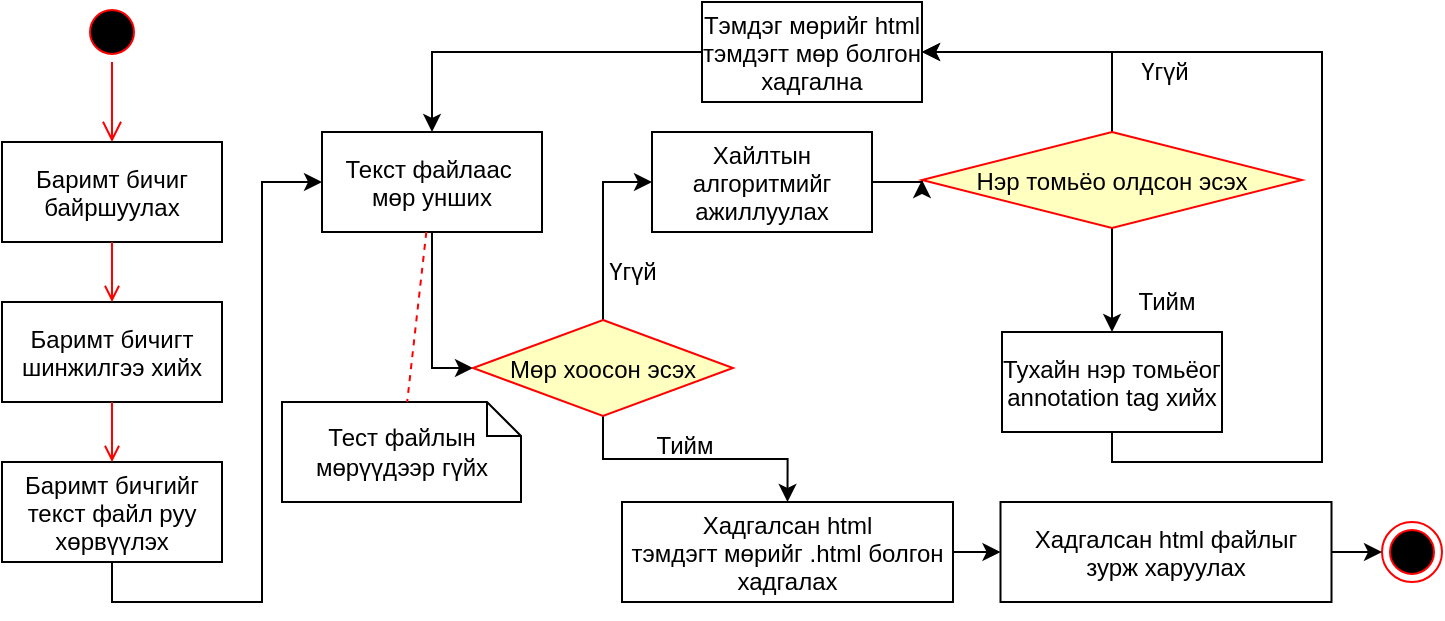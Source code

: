 <mxfile version="21.1.7" type="github" pages="2">
  <diagram name="Page-1" id="e7e014a7-5840-1c2e-5031-d8a46d1fe8dd">
    <mxGraphModel dx="1050" dy="541" grid="1" gridSize="10" guides="1" tooltips="1" connect="1" arrows="1" fold="1" page="1" pageScale="1" pageWidth="1169" pageHeight="826" background="none" math="0" shadow="0">
      <root>
        <mxCell id="0" />
        <mxCell id="1" parent="0" />
        <mxCell id="YRfmTEaoxgoKZ7beszuQ-43" value="" style="ellipse;shape=startState;fillColor=#000000;strokeColor=#ff0000;" parent="1" vertex="1">
          <mxGeometry x="190" y="230" width="30" height="30" as="geometry" />
        </mxCell>
        <mxCell id="YRfmTEaoxgoKZ7beszuQ-44" value="" style="edgeStyle=elbowEdgeStyle;elbow=horizontal;verticalAlign=bottom;endArrow=open;endSize=8;strokeColor=#FF0000;endFill=1;rounded=0" parent="1" source="YRfmTEaoxgoKZ7beszuQ-43" target="YRfmTEaoxgoKZ7beszuQ-45" edge="1">
          <mxGeometry x="-54.5" y="-118" as="geometry">
            <mxPoint x="125" y="80" as="targetPoint" />
          </mxGeometry>
        </mxCell>
        <mxCell id="YRfmTEaoxgoKZ7beszuQ-45" value="Баримт бичиг &#xa;байршуулах" style="" parent="1" vertex="1">
          <mxGeometry x="150" y="300" width="110" height="50" as="geometry" />
        </mxCell>
        <mxCell id="YRfmTEaoxgoKZ7beszuQ-46" value="Баримт бичигт &#xa;шинжилгээ хийх" style="" parent="1" vertex="1">
          <mxGeometry x="150" y="380" width="110" height="50" as="geometry" />
        </mxCell>
        <mxCell id="YRfmTEaoxgoKZ7beszuQ-47" value="" style="endArrow=open;strokeColor=#FF0000;endFill=1;rounded=0" parent="1" source="YRfmTEaoxgoKZ7beszuQ-45" target="YRfmTEaoxgoKZ7beszuQ-46" edge="1">
          <mxGeometry relative="1" as="geometry" />
        </mxCell>
        <mxCell id="oKRjK_xwlJoX3ZVG-Z-z-24" style="edgeStyle=orthogonalEdgeStyle;rounded=0;orthogonalLoop=1;jettySize=auto;html=1;exitX=0.5;exitY=1;exitDx=0;exitDy=0;entryX=0;entryY=0.5;entryDx=0;entryDy=0;" parent="1" source="YRfmTEaoxgoKZ7beszuQ-48" target="YRfmTEaoxgoKZ7beszuQ-56" edge="1">
          <mxGeometry relative="1" as="geometry">
            <mxPoint x="145.5" y="446" as="targetPoint" />
            <Array as="points">
              <mxPoint x="205" y="530" />
              <mxPoint x="280" y="530" />
              <mxPoint x="280" y="320" />
            </Array>
          </mxGeometry>
        </mxCell>
        <mxCell id="YRfmTEaoxgoKZ7beszuQ-48" value="Баримт бичгийг &#xa;текст файл руу&#xa;хөрвүүлэх" style="" parent="1" vertex="1">
          <mxGeometry x="150" y="460" width="110" height="50" as="geometry" />
        </mxCell>
        <mxCell id="YRfmTEaoxgoKZ7beszuQ-49" value="" style="endArrow=open;strokeColor=#FF0000;endFill=1;rounded=0" parent="1" source="YRfmTEaoxgoKZ7beszuQ-46" target="YRfmTEaoxgoKZ7beszuQ-48" edge="1">
          <mxGeometry relative="1" as="geometry" />
        </mxCell>
        <mxCell id="oKRjK_xwlJoX3ZVG-Z-z-32" style="edgeStyle=orthogonalEdgeStyle;rounded=0;orthogonalLoop=1;jettySize=auto;html=1;exitX=0.5;exitY=1;exitDx=0;exitDy=0;entryX=0;entryY=0.5;entryDx=0;entryDy=0;" parent="1" source="YRfmTEaoxgoKZ7beszuQ-56" target="oKRjK_xwlJoX3ZVG-Z-z-31" edge="1">
          <mxGeometry relative="1" as="geometry" />
        </mxCell>
        <mxCell id="YRfmTEaoxgoKZ7beszuQ-56" value="Текст файлаас &#xa;мөр унших" style="" parent="1" vertex="1">
          <mxGeometry x="310" y="295" width="110" height="50" as="geometry" />
        </mxCell>
        <mxCell id="oKRjK_xwlJoX3ZVG-Z-z-40" style="edgeStyle=orthogonalEdgeStyle;rounded=0;orthogonalLoop=1;jettySize=auto;html=1;exitX=0.5;exitY=1;exitDx=0;exitDy=0;entryX=0.5;entryY=0;entryDx=0;entryDy=0;" parent="1" source="YRfmTEaoxgoKZ7beszuQ-58" target="YRfmTEaoxgoKZ7beszuQ-73" edge="1">
          <mxGeometry relative="1" as="geometry" />
        </mxCell>
        <mxCell id="oKRjK_xwlJoX3ZVG-Z-z-43" style="edgeStyle=orthogonalEdgeStyle;rounded=0;orthogonalLoop=1;jettySize=auto;html=1;exitX=0.5;exitY=0;exitDx=0;exitDy=0;entryX=1;entryY=0.5;entryDx=0;entryDy=0;" parent="1" source="YRfmTEaoxgoKZ7beszuQ-58" target="oKRjK_xwlJoX3ZVG-Z-z-41" edge="1">
          <mxGeometry relative="1" as="geometry" />
        </mxCell>
        <mxCell id="YRfmTEaoxgoKZ7beszuQ-58" value="Нэр томьёо олдсон эсэх" style="rhombus;fillColor=#ffffc0;strokeColor=#ff0000;" parent="1" vertex="1">
          <mxGeometry x="610" y="295" width="190" height="48" as="geometry" />
        </mxCell>
        <mxCell id="ageqtazKNXKFQdyZyqM7-1" style="edgeStyle=orthogonalEdgeStyle;rounded=0;orthogonalLoop=1;jettySize=auto;html=1;exitX=1;exitY=0.5;exitDx=0;exitDy=0;entryX=0;entryY=0.5;entryDx=0;entryDy=0;" edge="1" parent="1" source="YRfmTEaoxgoKZ7beszuQ-64" target="YRfmTEaoxgoKZ7beszuQ-58">
          <mxGeometry relative="1" as="geometry">
            <mxPoint x="600" y="320" as="targetPoint" />
          </mxGeometry>
        </mxCell>
        <mxCell id="YRfmTEaoxgoKZ7beszuQ-64" value="Хайлтын &#xa;алгоритмийг&#xa;ажиллуулах" style="" parent="1" vertex="1">
          <mxGeometry x="475" y="295" width="110" height="50" as="geometry" />
        </mxCell>
        <mxCell id="YRfmTEaoxgoKZ7beszuQ-65" value="Тест файлын мөрүүдээр гүйх" style="shape=note;whiteSpace=wrap;size=17" parent="1" vertex="1">
          <mxGeometry x="290" y="430" width="119.5" height="50" as="geometry" />
        </mxCell>
        <mxCell id="YRfmTEaoxgoKZ7beszuQ-66" value="" style="endArrow=none;strokeColor=#FF0000;endFill=0;rounded=0;dashed=1" parent="1" source="YRfmTEaoxgoKZ7beszuQ-56" target="YRfmTEaoxgoKZ7beszuQ-65" edge="1">
          <mxGeometry relative="1" as="geometry" />
        </mxCell>
        <mxCell id="oKRjK_xwlJoX3ZVG-Z-z-42" style="edgeStyle=orthogonalEdgeStyle;rounded=0;orthogonalLoop=1;jettySize=auto;html=1;exitX=0.5;exitY=1;exitDx=0;exitDy=0;entryX=1;entryY=0.5;entryDx=0;entryDy=0;" parent="1" source="YRfmTEaoxgoKZ7beszuQ-73" target="oKRjK_xwlJoX3ZVG-Z-z-41" edge="1">
          <mxGeometry relative="1" as="geometry">
            <Array as="points">
              <mxPoint x="705" y="460" />
              <mxPoint x="810" y="460" />
              <mxPoint x="810" y="255" />
            </Array>
          </mxGeometry>
        </mxCell>
        <mxCell id="YRfmTEaoxgoKZ7beszuQ-73" value="Тухайн нэр томьёог &#xa;annotation tag хийх" style="" parent="1" vertex="1">
          <mxGeometry x="650" y="395" width="110" height="50" as="geometry" />
        </mxCell>
        <mxCell id="YRfmTEaoxgoKZ7beszuQ-74" value="" style="ellipse;shape=endState;fillColor=#000000;strokeColor=#ff0000;direction=south;" parent="1" vertex="1">
          <mxGeometry x="840" y="490" width="30" height="30" as="geometry" />
        </mxCell>
        <mxCell id="oKRjK_xwlJoX3ZVG-Z-z-33" style="edgeStyle=orthogonalEdgeStyle;rounded=0;orthogonalLoop=1;jettySize=auto;html=1;exitX=0.5;exitY=0;exitDx=0;exitDy=0;entryX=0;entryY=0.5;entryDx=0;entryDy=0;" parent="1" source="oKRjK_xwlJoX3ZVG-Z-z-31" target="YRfmTEaoxgoKZ7beszuQ-64" edge="1">
          <mxGeometry relative="1" as="geometry" />
        </mxCell>
        <mxCell id="oKRjK_xwlJoX3ZVG-Z-z-45" style="edgeStyle=orthogonalEdgeStyle;rounded=0;orthogonalLoop=1;jettySize=auto;html=1;exitX=0.5;exitY=1;exitDx=0;exitDy=0;entryX=0.5;entryY=0;entryDx=0;entryDy=0;" parent="1" source="oKRjK_xwlJoX3ZVG-Z-z-31" target="oKRjK_xwlJoX3ZVG-Z-z-47" edge="1">
          <mxGeometry relative="1" as="geometry">
            <mxPoint x="450.882" y="500" as="targetPoint" />
          </mxGeometry>
        </mxCell>
        <mxCell id="oKRjK_xwlJoX3ZVG-Z-z-31" value="Мөр хоосон эсэх" style="rhombus;fillColor=#ffffc0;strokeColor=#ff0000;" parent="1" vertex="1">
          <mxGeometry x="385.5" y="389" width="130" height="48" as="geometry" />
        </mxCell>
        <mxCell id="oKRjK_xwlJoX3ZVG-Z-z-34" value="Үгүй&lt;br&gt;" style="text;html=1;align=center;verticalAlign=middle;resizable=0;points=[];autosize=1;strokeColor=none;fillColor=none;" parent="1" vertex="1">
          <mxGeometry x="440" y="350" width="50" height="30" as="geometry" />
        </mxCell>
        <mxCell id="oKRjK_xwlJoX3ZVG-Z-z-37" value="Үгүй" style="text;html=1;align=center;verticalAlign=middle;resizable=0;points=[];autosize=1;strokeColor=none;fillColor=none;" parent="1" vertex="1">
          <mxGeometry x="705.5" y="250" width="50" height="30" as="geometry" />
        </mxCell>
        <mxCell id="oKRjK_xwlJoX3ZVG-Z-z-39" value="Тийм" style="text;html=1;align=center;verticalAlign=middle;resizable=0;points=[];autosize=1;strokeColor=none;fillColor=none;" parent="1" vertex="1">
          <mxGeometry x="707" y="365" width="50" height="30" as="geometry" />
        </mxCell>
        <mxCell id="oKRjK_xwlJoX3ZVG-Z-z-44" style="edgeStyle=orthogonalEdgeStyle;rounded=0;orthogonalLoop=1;jettySize=auto;html=1;exitX=0;exitY=0.5;exitDx=0;exitDy=0;entryX=0.5;entryY=0;entryDx=0;entryDy=0;" parent="1" source="oKRjK_xwlJoX3ZVG-Z-z-41" target="YRfmTEaoxgoKZ7beszuQ-56" edge="1">
          <mxGeometry relative="1" as="geometry" />
        </mxCell>
        <mxCell id="oKRjK_xwlJoX3ZVG-Z-z-41" value="Тэмдэг мөрийг html &#xa;тэмдэгт мөр болгон&#xa;хадгална" style="" parent="1" vertex="1">
          <mxGeometry x="500" y="230" width="110" height="50" as="geometry" />
        </mxCell>
        <mxCell id="oKRjK_xwlJoX3ZVG-Z-z-46" value="Тийм" style="text;html=1;align=center;verticalAlign=middle;resizable=0;points=[];autosize=1;strokeColor=none;fillColor=none;" parent="1" vertex="1">
          <mxGeometry x="465.5" y="437" width="50" height="30" as="geometry" />
        </mxCell>
        <mxCell id="G99kM5Zj17-4odFcTT4d-2" style="edgeStyle=orthogonalEdgeStyle;rounded=0;orthogonalLoop=1;jettySize=auto;html=1;exitX=1;exitY=0.5;exitDx=0;exitDy=0;entryX=0;entryY=0.5;entryDx=0;entryDy=0;" parent="1" source="oKRjK_xwlJoX3ZVG-Z-z-47" target="G99kM5Zj17-4odFcTT4d-1" edge="1">
          <mxGeometry relative="1" as="geometry" />
        </mxCell>
        <mxCell id="oKRjK_xwlJoX3ZVG-Z-z-47" value="Хадгалсан html &#xa;тэмдэгт мөрийг .html болгон&#xa;хадгалах" style="" parent="1" vertex="1">
          <mxGeometry x="460" y="480" width="165.5" height="50" as="geometry" />
        </mxCell>
        <mxCell id="G99kM5Zj17-4odFcTT4d-3" style="edgeStyle=orthogonalEdgeStyle;rounded=0;orthogonalLoop=1;jettySize=auto;html=1;exitX=1;exitY=0.5;exitDx=0;exitDy=0;" parent="1" source="G99kM5Zj17-4odFcTT4d-1" target="YRfmTEaoxgoKZ7beszuQ-74" edge="1">
          <mxGeometry relative="1" as="geometry" />
        </mxCell>
        <mxCell id="G99kM5Zj17-4odFcTT4d-1" value="Хадгалсан html файлыг &#xa;зурж харуулах" style="" parent="1" vertex="1">
          <mxGeometry x="649.25" y="480" width="165.5" height="50" as="geometry" />
        </mxCell>
      </root>
    </mxGraphModel>
  </diagram>
  <diagram id="ARyZZGXaoYMsZuW7tOuq" name="Page-2">
    <mxGraphModel dx="1050" dy="541" grid="1" gridSize="10" guides="1" tooltips="1" connect="1" arrows="1" fold="1" page="1" pageScale="1" pageWidth="850" pageHeight="1100" math="0" shadow="0">
      <root>
        <mxCell id="0" />
        <mxCell id="1" parent="0" />
        <mxCell id="1Hme_Ww1k1hKq2NaKgtS-1" value="" style="ellipse;shape=startState;fillColor=#000000;strokeColor=#ff0000;" parent="1" vertex="1">
          <mxGeometry x="135" y="60" width="30" height="30" as="geometry" />
        </mxCell>
        <mxCell id="1Hme_Ww1k1hKq2NaKgtS-2" value="" style="edgeStyle=elbowEdgeStyle;elbow=horizontal;verticalAlign=bottom;endArrow=open;endSize=8;strokeColor=#FF0000;endFill=1;rounded=0" parent="1" source="1Hme_Ww1k1hKq2NaKgtS-1" target="1Hme_Ww1k1hKq2NaKgtS-3" edge="1">
          <mxGeometry x="-109.5" y="-288" as="geometry">
            <mxPoint x="70" y="-90" as="targetPoint" />
          </mxGeometry>
        </mxCell>
        <mxCell id="1Hme_Ww1k1hKq2NaKgtS-3" value="Үндсэн мэдээлэл&#xa;харах" style="" parent="1" vertex="1">
          <mxGeometry x="95" y="130" width="110" height="50" as="geometry" />
        </mxCell>
        <mxCell id="1Hme_Ww1k1hKq2NaKgtS-4" value="сoocur.tsv файлыг &#xa;унших" style="" parent="1" vertex="1">
          <mxGeometry x="95" y="210" width="110" height="50" as="geometry" />
        </mxCell>
        <mxCell id="1Hme_Ww1k1hKq2NaKgtS-5" value="" style="endArrow=open;strokeColor=#FF0000;endFill=1;rounded=0" parent="1" source="1Hme_Ww1k1hKq2NaKgtS-3" target="1Hme_Ww1k1hKq2NaKgtS-4" edge="1">
          <mxGeometry relative="1" as="geometry" />
        </mxCell>
        <mxCell id="1Hme_Ww1k1hKq2NaKgtS-6" style="edgeStyle=orthogonalEdgeStyle;rounded=0;orthogonalLoop=1;jettySize=auto;html=1;exitX=0.5;exitY=1;exitDx=0;exitDy=0;entryX=0;entryY=0.5;entryDx=0;entryDy=0;" parent="1" source="1Hme_Ww1k1hKq2NaKgtS-7" target="1Hme_Ww1k1hKq2NaKgtS-10" edge="1">
          <mxGeometry relative="1" as="geometry">
            <mxPoint x="90.5" y="276" as="targetPoint" />
          </mxGeometry>
        </mxCell>
        <mxCell id="1Hme_Ww1k1hKq2NaKgtS-7" value="сoocur.tsv файлыг&#xa;json рүү хөрвүүлэх" style="" parent="1" vertex="1">
          <mxGeometry x="95" y="290" width="110" height="50" as="geometry" />
        </mxCell>
        <mxCell id="1Hme_Ww1k1hKq2NaKgtS-8" value="" style="endArrow=open;strokeColor=#FF0000;endFill=1;rounded=0" parent="1" source="1Hme_Ww1k1hKq2NaKgtS-4" target="1Hme_Ww1k1hKq2NaKgtS-7" edge="1">
          <mxGeometry relative="1" as="geometry" />
        </mxCell>
        <mxCell id="1Hme_Ww1k1hKq2NaKgtS-9" style="edgeStyle=orthogonalEdgeStyle;rounded=0;orthogonalLoop=1;jettySize=auto;html=1;exitX=0.5;exitY=1;exitDx=0;exitDy=0;entryX=0;entryY=0.5;entryDx=0;entryDy=0;" parent="1" source="1Hme_Ww1k1hKq2NaKgtS-10" target="1Hme_Ww1k1hKq2NaKgtS-23" edge="1">
          <mxGeometry relative="1" as="geometry" />
        </mxCell>
        <mxCell id="1Hme_Ww1k1hKq2NaKgtS-10" value="Текст файлаас &#xa;мөр унших" style="" parent="1" vertex="1">
          <mxGeometry x="255" y="125" width="110" height="50" as="geometry" />
        </mxCell>
        <mxCell id="1Hme_Ww1k1hKq2NaKgtS-11" style="edgeStyle=orthogonalEdgeStyle;rounded=0;orthogonalLoop=1;jettySize=auto;html=1;exitX=0.5;exitY=1;exitDx=0;exitDy=0;entryX=0.5;entryY=0;entryDx=0;entryDy=0;" parent="1" source="1Hme_Ww1k1hKq2NaKgtS-13" target="1Hme_Ww1k1hKq2NaKgtS-19" edge="1">
          <mxGeometry relative="1" as="geometry" />
        </mxCell>
        <mxCell id="1Hme_Ww1k1hKq2NaKgtS-12" style="edgeStyle=orthogonalEdgeStyle;rounded=0;orthogonalLoop=1;jettySize=auto;html=1;exitX=0.5;exitY=0;exitDx=0;exitDy=0;entryX=1;entryY=0.5;entryDx=0;entryDy=0;" parent="1" source="1Hme_Ww1k1hKq2NaKgtS-13" target="1Hme_Ww1k1hKq2NaKgtS-28" edge="1">
          <mxGeometry relative="1" as="geometry" />
        </mxCell>
        <mxCell id="1Hme_Ww1k1hKq2NaKgtS-13" value="Нэр томьёо олдсон эсэх" style="rhombus;fillColor=#ffffc0;strokeColor=#ff0000;" parent="1" vertex="1">
          <mxGeometry x="555" y="125" width="190" height="48" as="geometry" />
        </mxCell>
        <mxCell id="1Hme_Ww1k1hKq2NaKgtS-14" style="edgeStyle=orthogonalEdgeStyle;rounded=0;orthogonalLoop=1;jettySize=auto;html=1;exitX=1;exitY=0.5;exitDx=0;exitDy=0;entryX=0;entryY=0.5;entryDx=0;entryDy=0;" parent="1" source="1Hme_Ww1k1hKq2NaKgtS-15" target="1Hme_Ww1k1hKq2NaKgtS-13" edge="1">
          <mxGeometry relative="1" as="geometry" />
        </mxCell>
        <mxCell id="1Hme_Ww1k1hKq2NaKgtS-15" value="Хайлтын &#xa;алгоритмийг&#xa;ажиллуулах" style="" parent="1" vertex="1">
          <mxGeometry x="420" y="125" width="110" height="50" as="geometry" />
        </mxCell>
        <mxCell id="1Hme_Ww1k1hKq2NaKgtS-16" value="Тест файлын мөрүүдээр гүйх" style="shape=note;whiteSpace=wrap;size=17" parent="1" vertex="1">
          <mxGeometry x="235" y="260" width="119.5" height="50" as="geometry" />
        </mxCell>
        <mxCell id="1Hme_Ww1k1hKq2NaKgtS-17" value="" style="endArrow=none;strokeColor=#FF0000;endFill=0;rounded=0;dashed=1" parent="1" source="1Hme_Ww1k1hKq2NaKgtS-10" target="1Hme_Ww1k1hKq2NaKgtS-16" edge="1">
          <mxGeometry relative="1" as="geometry" />
        </mxCell>
        <mxCell id="1Hme_Ww1k1hKq2NaKgtS-18" style="edgeStyle=orthogonalEdgeStyle;rounded=0;orthogonalLoop=1;jettySize=auto;html=1;exitX=0.5;exitY=1;exitDx=0;exitDy=0;entryX=1;entryY=0.5;entryDx=0;entryDy=0;" parent="1" source="1Hme_Ww1k1hKq2NaKgtS-19" target="1Hme_Ww1k1hKq2NaKgtS-28" edge="1">
          <mxGeometry relative="1" as="geometry">
            <Array as="points">
              <mxPoint x="650" y="290" />
              <mxPoint x="755" y="290" />
              <mxPoint x="755" y="85" />
            </Array>
          </mxGeometry>
        </mxCell>
        <mxCell id="1Hme_Ww1k1hKq2NaKgtS-19" value="Тухайн нэр томьёог &#xa;annotation tag хийх" style="" parent="1" vertex="1">
          <mxGeometry x="595" y="225" width="110" height="50" as="geometry" />
        </mxCell>
        <mxCell id="1Hme_Ww1k1hKq2NaKgtS-20" value="" style="ellipse;shape=endState;fillColor=#000000;strokeColor=#ff0000" parent="1" vertex="1">
          <mxGeometry x="472.75" y="380" width="30" height="30" as="geometry" />
        </mxCell>
        <mxCell id="1Hme_Ww1k1hKq2NaKgtS-21" style="edgeStyle=orthogonalEdgeStyle;rounded=0;orthogonalLoop=1;jettySize=auto;html=1;exitX=0.5;exitY=0;exitDx=0;exitDy=0;entryX=0;entryY=0.5;entryDx=0;entryDy=0;" parent="1" source="1Hme_Ww1k1hKq2NaKgtS-23" target="1Hme_Ww1k1hKq2NaKgtS-15" edge="1">
          <mxGeometry relative="1" as="geometry" />
        </mxCell>
        <mxCell id="1Hme_Ww1k1hKq2NaKgtS-22" style="edgeStyle=orthogonalEdgeStyle;rounded=0;orthogonalLoop=1;jettySize=auto;html=1;exitX=0.5;exitY=1;exitDx=0;exitDy=0;entryX=0.5;entryY=0;entryDx=0;entryDy=0;" parent="1" source="1Hme_Ww1k1hKq2NaKgtS-23" target="1Hme_Ww1k1hKq2NaKgtS-31" edge="1">
          <mxGeometry relative="1" as="geometry">
            <mxPoint x="395.882" y="330" as="targetPoint" />
          </mxGeometry>
        </mxCell>
        <mxCell id="1Hme_Ww1k1hKq2NaKgtS-23" value="Мөр хоосон эсэх" style="rhombus;fillColor=#ffffc0;strokeColor=#ff0000;" parent="1" vertex="1">
          <mxGeometry x="330.5" y="219" width="130" height="48" as="geometry" />
        </mxCell>
        <mxCell id="1Hme_Ww1k1hKq2NaKgtS-24" value="Үгүй&lt;br&gt;" style="text;html=1;align=center;verticalAlign=middle;resizable=0;points=[];autosize=1;strokeColor=none;fillColor=none;" parent="1" vertex="1">
          <mxGeometry x="385" y="180" width="50" height="30" as="geometry" />
        </mxCell>
        <mxCell id="1Hme_Ww1k1hKq2NaKgtS-25" value="Үгүй" style="text;html=1;align=center;verticalAlign=middle;resizable=0;points=[];autosize=1;strokeColor=none;fillColor=none;" parent="1" vertex="1">
          <mxGeometry x="650.5" y="80" width="50" height="30" as="geometry" />
        </mxCell>
        <mxCell id="1Hme_Ww1k1hKq2NaKgtS-26" value="Тийм" style="text;html=1;align=center;verticalAlign=middle;resizable=0;points=[];autosize=1;strokeColor=none;fillColor=none;" parent="1" vertex="1">
          <mxGeometry x="652" y="195" width="50" height="30" as="geometry" />
        </mxCell>
        <mxCell id="1Hme_Ww1k1hKq2NaKgtS-27" style="edgeStyle=orthogonalEdgeStyle;rounded=0;orthogonalLoop=1;jettySize=auto;html=1;exitX=0;exitY=0.5;exitDx=0;exitDy=0;entryX=0.5;entryY=0;entryDx=0;entryDy=0;" parent="1" source="1Hme_Ww1k1hKq2NaKgtS-28" target="1Hme_Ww1k1hKq2NaKgtS-10" edge="1">
          <mxGeometry relative="1" as="geometry" />
        </mxCell>
        <mxCell id="1Hme_Ww1k1hKq2NaKgtS-28" value="Тэмдэг мөрийг html &#xa;тэмдэгт мөр болгон&#xa;хадгална" style="" parent="1" vertex="1">
          <mxGeometry x="445" y="60" width="110" height="50" as="geometry" />
        </mxCell>
        <mxCell id="1Hme_Ww1k1hKq2NaKgtS-29" value="Тийм" style="text;html=1;align=center;verticalAlign=middle;resizable=0;points=[];autosize=1;strokeColor=none;fillColor=none;" parent="1" vertex="1">
          <mxGeometry x="410.5" y="267" width="50" height="30" as="geometry" />
        </mxCell>
        <mxCell id="1Hme_Ww1k1hKq2NaKgtS-30" style="edgeStyle=orthogonalEdgeStyle;rounded=0;orthogonalLoop=1;jettySize=auto;html=1;exitX=0.5;exitY=1;exitDx=0;exitDy=0;entryX=0.5;entryY=0;entryDx=0;entryDy=0;" parent="1" source="1Hme_Ww1k1hKq2NaKgtS-31" target="1Hme_Ww1k1hKq2NaKgtS-20" edge="1">
          <mxGeometry relative="1" as="geometry" />
        </mxCell>
        <mxCell id="1Hme_Ww1k1hKq2NaKgtS-31" value="Хадгалсан html &#xa;тэмдэгт мөрийг .html болгон&#xa;хадгална" style="" parent="1" vertex="1">
          <mxGeometry x="405" y="310" width="165.5" height="50" as="geometry" />
        </mxCell>
        <mxCell id="sYixf7eS8tiVcqnAGIzp-1" value="coocur.tsv файл нь эрх зүйн нэгдсэн мэдээллийн систем(legalinfo.mn)- ээс scraping хийж авсан өгөгдөл бөгөөд өөрийн ID, томьёоны ID, хуулийн баримт бичгийн ID гэсэн бүтэцтэй" style="shape=note;whiteSpace=wrap;size=17" parent="1" vertex="1">
          <mxGeometry x="15" y="350" width="120" height="200" as="geometry" />
        </mxCell>
        <mxCell id="sYixf7eS8tiVcqnAGIzp-4" value="" style="endArrow=none;strokeColor=#FF0000;endFill=0;rounded=0;dashed=1;exitX=0;exitY=1;exitDx=0;exitDy=0;entryX=0;entryY=0;entryDx=51.25;entryDy=0;entryPerimeter=0;" parent="1" source="1Hme_Ww1k1hKq2NaKgtS-4" target="sYixf7eS8tiVcqnAGIzp-1" edge="1">
          <mxGeometry relative="1" as="geometry">
            <mxPoint x="59" y="255" as="sourcePoint" />
            <mxPoint x="50" y="340" as="targetPoint" />
          </mxGeometry>
        </mxCell>
      </root>
    </mxGraphModel>
  </diagram>
</mxfile>

